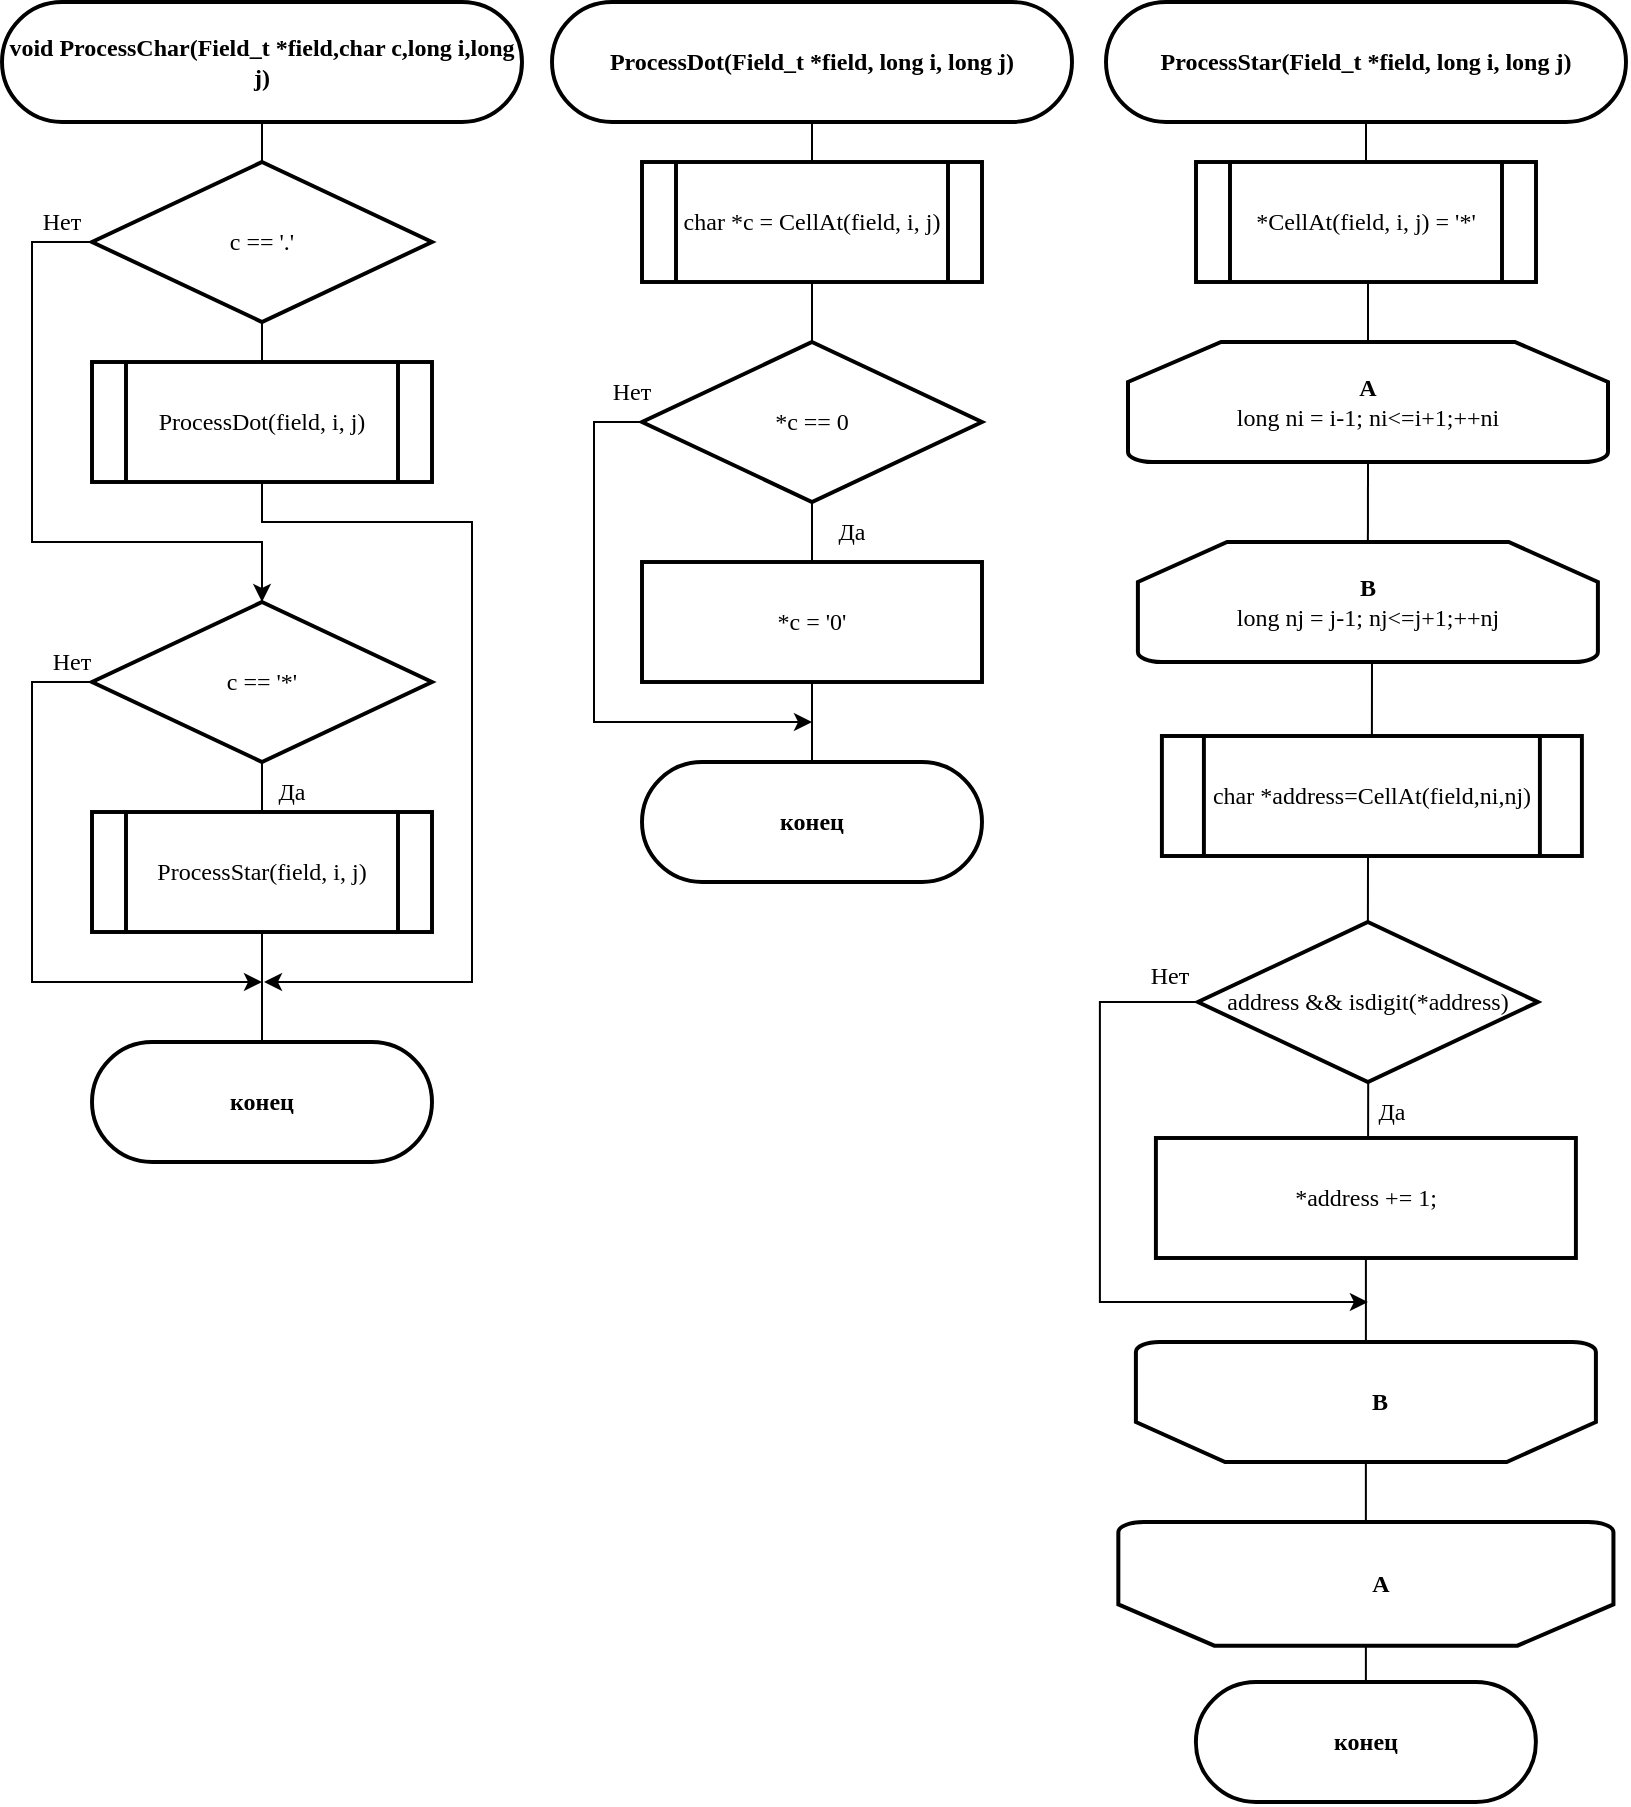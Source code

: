 <mxfile version="24.7.17">
  <diagram name="Page-1" id="Ht_t-XXwHAl0Nz6Sdh4W">
    <mxGraphModel dx="2095" dy="3579" grid="1" gridSize="10" guides="1" tooltips="1" connect="1" arrows="1" fold="1" page="1" pageScale="1" pageWidth="827" pageHeight="1169" math="0" shadow="0">
      <root>
        <mxCell id="0" />
        <mxCell id="1" parent="0" />
        <mxCell id="H4zOz_Mjd_2DONvkU0KU-15" style="edgeStyle=orthogonalEdgeStyle;rounded=0;orthogonalLoop=1;jettySize=auto;html=1;exitX=0.5;exitY=1;exitDx=0;exitDy=0;entryX=0.5;entryY=0;entryDx=0;entryDy=0;endArrow=none;endFill=0;" parent="1" source="w9v6yjaOML1hqHfojlI5-2" target="H4zOz_Mjd_2DONvkU0KU-1" edge="1">
          <mxGeometry relative="1" as="geometry" />
        </mxCell>
        <mxCell id="w9v6yjaOML1hqHfojlI5-2" value="&lt;font face=&quot;Gost Type B&quot;&gt;&lt;b&gt;void ProcessChar(Field_t *field,char c,long i,long j)&lt;/b&gt;&lt;/font&gt;" style="rounded=1;whiteSpace=wrap;html=1;arcSize=50;strokeWidth=1.968;" parent="1" vertex="1">
          <mxGeometry x="15" y="-2320" width="260" height="60" as="geometry" />
        </mxCell>
        <mxCell id="H4zOz_Mjd_2DONvkU0KU-9" style="edgeStyle=orthogonalEdgeStyle;rounded=0;orthogonalLoop=1;jettySize=auto;html=1;exitX=0.5;exitY=1;exitDx=0;exitDy=0;entryX=0.5;entryY=0;entryDx=0;entryDy=0;endArrow=none;endFill=0;" parent="1" source="H4zOz_Mjd_2DONvkU0KU-1" target="H4zOz_Mjd_2DONvkU0KU-2" edge="1">
          <mxGeometry relative="1" as="geometry" />
        </mxCell>
        <mxCell id="H4zOz_Mjd_2DONvkU0KU-13" style="edgeStyle=orthogonalEdgeStyle;rounded=0;orthogonalLoop=1;jettySize=auto;html=1;exitX=0;exitY=0.5;exitDx=0;exitDy=0;" parent="1" source="H4zOz_Mjd_2DONvkU0KU-1" target="H4zOz_Mjd_2DONvkU0KU-5" edge="1">
          <mxGeometry relative="1" as="geometry">
            <mxPoint x="145" y="-2030" as="targetPoint" />
            <Array as="points">
              <mxPoint x="30" y="-2200" />
              <mxPoint x="30" y="-2050" />
              <mxPoint x="145" y="-2050" />
            </Array>
          </mxGeometry>
        </mxCell>
        <mxCell id="H4zOz_Mjd_2DONvkU0KU-1" value="&lt;font face=&quot;Gost Type B&quot;&gt;c == &#39;.&#39;&lt;/font&gt;" style="rhombus;whiteSpace=wrap;html=1;strokeWidth=1.968;" parent="1" vertex="1">
          <mxGeometry x="60" y="-2240" width="170" height="80" as="geometry" />
        </mxCell>
        <mxCell id="H4zOz_Mjd_2DONvkU0KU-11" style="edgeStyle=orthogonalEdgeStyle;rounded=0;orthogonalLoop=1;jettySize=auto;html=1;exitX=0.5;exitY=1;exitDx=0;exitDy=0;" parent="1" source="H4zOz_Mjd_2DONvkU0KU-2" edge="1">
          <mxGeometry relative="1" as="geometry">
            <mxPoint x="146" y="-1830" as="targetPoint" />
            <mxPoint x="144.97" y="-2070" as="sourcePoint" />
            <Array as="points">
              <mxPoint x="145" y="-2060" />
              <mxPoint x="250" y="-2060" />
              <mxPoint x="250" y="-1830" />
              <mxPoint x="146" y="-1830" />
            </Array>
          </mxGeometry>
        </mxCell>
        <mxCell id="H4zOz_Mjd_2DONvkU0KU-2" value="&lt;font face=&quot;Gost Type B&quot;&gt;ProcessDot(field, i, j)&lt;/font&gt;" style="shape=process;whiteSpace=wrap;html=1;backgroundOutline=1;strokeWidth=1.968;" parent="1" vertex="1">
          <mxGeometry x="60" y="-2140" width="170" height="60" as="geometry" />
        </mxCell>
        <mxCell id="H4zOz_Mjd_2DONvkU0KU-8" style="edgeStyle=orthogonalEdgeStyle;rounded=0;orthogonalLoop=1;jettySize=auto;html=1;exitX=0.5;exitY=1;exitDx=0;exitDy=0;entryX=0.5;entryY=0;entryDx=0;entryDy=0;endArrow=none;endFill=0;" parent="1" source="H4zOz_Mjd_2DONvkU0KU-5" target="H4zOz_Mjd_2DONvkU0KU-6" edge="1">
          <mxGeometry relative="1" as="geometry" />
        </mxCell>
        <mxCell id="H4zOz_Mjd_2DONvkU0KU-5" value="&lt;font face=&quot;Gost Type B&quot;&gt;c == &#39;*&#39;&lt;/font&gt;" style="rhombus;whiteSpace=wrap;html=1;strokeWidth=1.968;" parent="1" vertex="1">
          <mxGeometry x="60" y="-2020" width="170" height="80" as="geometry" />
        </mxCell>
        <mxCell id="H4zOz_Mjd_2DONvkU0KU-10" style="edgeStyle=orthogonalEdgeStyle;rounded=0;orthogonalLoop=1;jettySize=auto;html=1;exitX=0.5;exitY=1;exitDx=0;exitDy=0;entryX=0.5;entryY=0;entryDx=0;entryDy=0;endArrow=none;endFill=0;" parent="1" source="H4zOz_Mjd_2DONvkU0KU-6" target="H4zOz_Mjd_2DONvkU0KU-7" edge="1">
          <mxGeometry relative="1" as="geometry" />
        </mxCell>
        <mxCell id="H4zOz_Mjd_2DONvkU0KU-6" value="&lt;font face=&quot;Gost Type B&quot;&gt;ProcessStar(field, i, j)&lt;/font&gt;" style="shape=process;whiteSpace=wrap;html=1;backgroundOutline=1;strokeWidth=1.968;" parent="1" vertex="1">
          <mxGeometry x="60" y="-1915" width="170" height="60" as="geometry" />
        </mxCell>
        <mxCell id="H4zOz_Mjd_2DONvkU0KU-7" value="&lt;font face=&quot;Gost Type B&quot;&gt;&lt;b&gt;конец&lt;/b&gt;&lt;/font&gt;" style="rounded=1;whiteSpace=wrap;html=1;arcSize=50;strokeWidth=1.968;" parent="1" vertex="1">
          <mxGeometry x="60" y="-1800" width="170" height="60" as="geometry" />
        </mxCell>
        <mxCell id="H4zOz_Mjd_2DONvkU0KU-14" style="edgeStyle=orthogonalEdgeStyle;rounded=0;orthogonalLoop=1;jettySize=auto;html=1;exitX=0;exitY=0.5;exitDx=0;exitDy=0;" parent="1" edge="1">
          <mxGeometry relative="1" as="geometry">
            <mxPoint x="145" y="-1830" as="targetPoint" />
            <mxPoint x="60" y="-1980" as="sourcePoint" />
            <Array as="points">
              <mxPoint x="30" y="-1980" />
              <mxPoint x="30" y="-1830" />
            </Array>
          </mxGeometry>
        </mxCell>
        <mxCell id="H4zOz_Mjd_2DONvkU0KU-24" style="edgeStyle=orthogonalEdgeStyle;rounded=0;orthogonalLoop=1;jettySize=auto;html=1;exitX=0.5;exitY=1;exitDx=0;exitDy=0;entryX=0.5;entryY=0;entryDx=0;entryDy=0;endArrow=none;endFill=0;" parent="1" source="H4zOz_Mjd_2DONvkU0KU-16" target="H4zOz_Mjd_2DONvkU0KU-17" edge="1">
          <mxGeometry relative="1" as="geometry" />
        </mxCell>
        <mxCell id="H4zOz_Mjd_2DONvkU0KU-16" value="&lt;font face=&quot;Gost Type B&quot;&gt;&lt;b&gt;ProcessDot(Field_t *field, long i, long j)&lt;/b&gt;&lt;/font&gt;" style="rounded=1;whiteSpace=wrap;html=1;arcSize=50;strokeWidth=1.968;" parent="1" vertex="1">
          <mxGeometry x="290" y="-2320" width="260" height="60" as="geometry" />
        </mxCell>
        <mxCell id="H4zOz_Mjd_2DONvkU0KU-23" style="edgeStyle=orthogonalEdgeStyle;rounded=0;orthogonalLoop=1;jettySize=auto;html=1;exitX=0.5;exitY=1;exitDx=0;exitDy=0;entryX=0.5;entryY=0;entryDx=0;entryDy=0;endArrow=none;endFill=0;" parent="1" source="H4zOz_Mjd_2DONvkU0KU-17" target="H4zOz_Mjd_2DONvkU0KU-19" edge="1">
          <mxGeometry relative="1" as="geometry" />
        </mxCell>
        <mxCell id="H4zOz_Mjd_2DONvkU0KU-17" value="&lt;font face=&quot;Gost Type B&quot;&gt;char *c = CellAt(field, i, j)&lt;/font&gt;" style="shape=process;whiteSpace=wrap;html=1;backgroundOutline=1;strokeWidth=1.968;" parent="1" vertex="1">
          <mxGeometry x="335" y="-2240" width="170" height="60" as="geometry" />
        </mxCell>
        <mxCell id="H4zOz_Mjd_2DONvkU0KU-18" value="&lt;font face=&quot;Gost Type B&quot;&gt;&lt;b&gt;конец&lt;/b&gt;&lt;/font&gt;" style="rounded=1;whiteSpace=wrap;html=1;arcSize=50;strokeWidth=1.968;" parent="1" vertex="1">
          <mxGeometry x="335" y="-1940" width="170" height="60" as="geometry" />
        </mxCell>
        <mxCell id="H4zOz_Mjd_2DONvkU0KU-21" style="edgeStyle=orthogonalEdgeStyle;rounded=0;orthogonalLoop=1;jettySize=auto;html=1;exitX=0.5;exitY=1;exitDx=0;exitDy=0;entryX=0.5;entryY=0;entryDx=0;entryDy=0;endArrow=none;endFill=0;" parent="1" source="H4zOz_Mjd_2DONvkU0KU-19" target="H4zOz_Mjd_2DONvkU0KU-20" edge="1">
          <mxGeometry relative="1" as="geometry" />
        </mxCell>
        <mxCell id="H4zOz_Mjd_2DONvkU0KU-25" style="edgeStyle=orthogonalEdgeStyle;rounded=0;orthogonalLoop=1;jettySize=auto;html=1;exitX=0;exitY=0.5;exitDx=0;exitDy=0;" parent="1" source="H4zOz_Mjd_2DONvkU0KU-19" edge="1">
          <mxGeometry relative="1" as="geometry">
            <mxPoint x="420" y="-1960" as="targetPoint" />
            <Array as="points">
              <mxPoint x="311" y="-2110" />
              <mxPoint x="311" y="-1960" />
            </Array>
          </mxGeometry>
        </mxCell>
        <mxCell id="H4zOz_Mjd_2DONvkU0KU-19" value="&lt;font face=&quot;Gost Type B&quot;&gt;*c == 0&lt;/font&gt;" style="rhombus;whiteSpace=wrap;html=1;strokeWidth=1.968;" parent="1" vertex="1">
          <mxGeometry x="335" y="-2150" width="170" height="80" as="geometry" />
        </mxCell>
        <mxCell id="H4zOz_Mjd_2DONvkU0KU-22" style="edgeStyle=orthogonalEdgeStyle;rounded=0;orthogonalLoop=1;jettySize=auto;html=1;exitX=0.5;exitY=1;exitDx=0;exitDy=0;entryX=0.5;entryY=0;entryDx=0;entryDy=0;endArrow=none;endFill=0;" parent="1" source="H4zOz_Mjd_2DONvkU0KU-20" target="H4zOz_Mjd_2DONvkU0KU-18" edge="1">
          <mxGeometry relative="1" as="geometry" />
        </mxCell>
        <mxCell id="H4zOz_Mjd_2DONvkU0KU-20" value="&lt;font face=&quot;Gost Type B&quot;&gt;*c = &#39;0&#39;&lt;/font&gt;" style="rounded=0;whiteSpace=wrap;html=1;align=center;strokeWidth=1.968;" parent="1" vertex="1">
          <mxGeometry x="335" y="-2040" width="170" height="60" as="geometry" />
        </mxCell>
        <mxCell id="H4zOz_Mjd_2DONvkU0KU-26" style="edgeStyle=orthogonalEdgeStyle;rounded=0;orthogonalLoop=1;jettySize=auto;html=1;exitX=0.5;exitY=1;exitDx=0;exitDy=0;entryX=0.5;entryY=0;entryDx=0;entryDy=0;endArrow=none;endFill=0;" parent="1" source="H4zOz_Mjd_2DONvkU0KU-27" target="H4zOz_Mjd_2DONvkU0KU-29" edge="1">
          <mxGeometry relative="1" as="geometry" />
        </mxCell>
        <mxCell id="H4zOz_Mjd_2DONvkU0KU-27" value="&lt;font face=&quot;Gost Type B&quot;&gt;&lt;b&gt;ProcessStar(Field_t *field, long i, long j)&lt;/b&gt;&lt;/font&gt;" style="rounded=1;whiteSpace=wrap;html=1;arcSize=50;strokeWidth=1.968;" parent="1" vertex="1">
          <mxGeometry x="567" y="-2320" width="260" height="60" as="geometry" />
        </mxCell>
        <mxCell id="H4zOz_Mjd_2DONvkU0KU-29" value="&lt;font face=&quot;Gost Type B&quot;&gt;*CellAt(field, i, j) = &#39;*&#39;&lt;/font&gt;" style="shape=process;whiteSpace=wrap;html=1;backgroundOutline=1;strokeWidth=1.968;" parent="1" vertex="1">
          <mxGeometry x="612" y="-2240" width="170" height="60" as="geometry" />
        </mxCell>
        <mxCell id="H4zOz_Mjd_2DONvkU0KU-36" value="&lt;b style=&quot;&quot;&gt;&lt;font face=&quot;Gost Type B&quot;&gt;A&lt;/font&gt;&lt;/b&gt;&lt;div&gt;&lt;font face=&quot;Gost Type B&quot;&gt;long ni = i-1; ni&amp;lt;=i+1;++ni&lt;/font&gt;&lt;/div&gt;" style="strokeWidth=2;html=1;shape=mxgraph.flowchart.loop_limit;whiteSpace=wrap;" parent="1" vertex="1">
          <mxGeometry x="578" y="-2150" width="240" height="60" as="geometry" />
        </mxCell>
        <mxCell id="H4zOz_Mjd_2DONvkU0KU-52" style="edgeStyle=orthogonalEdgeStyle;rounded=0;orthogonalLoop=1;jettySize=auto;html=1;exitX=0.5;exitY=1;exitDx=0;exitDy=0;exitPerimeter=0;entryX=0.5;entryY=0;entryDx=0;entryDy=0;endArrow=none;endFill=0;" parent="1" source="H4zOz_Mjd_2DONvkU0KU-37" target="H4zOz_Mjd_2DONvkU0KU-39" edge="1">
          <mxGeometry relative="1" as="geometry" />
        </mxCell>
        <mxCell id="H4zOz_Mjd_2DONvkU0KU-37" value="&lt;div&gt;&lt;span style=&quot;font-family: &amp;quot;Gost Type B&amp;quot;;&quot;&gt;&lt;b&gt;B&lt;/b&gt;&lt;/span&gt;&lt;/div&gt;&lt;span style=&quot;font-family: &amp;quot;Gost Type B&amp;quot;;&quot;&gt;long nj = j-1; nj&amp;lt;=j+1;++nj&lt;/span&gt;" style="strokeWidth=2;html=1;shape=mxgraph.flowchart.loop_limit;whiteSpace=wrap;" parent="1" vertex="1">
          <mxGeometry x="582.95" y="-2050" width="230" height="60" as="geometry" />
        </mxCell>
        <mxCell id="H4zOz_Mjd_2DONvkU0KU-43" style="edgeStyle=orthogonalEdgeStyle;rounded=0;orthogonalLoop=1;jettySize=auto;html=1;exitX=0.5;exitY=1;exitDx=0;exitDy=0;entryX=0.5;entryY=0;entryDx=0;entryDy=0;endArrow=none;endFill=0;" parent="1" source="H4zOz_Mjd_2DONvkU0KU-39" target="H4zOz_Mjd_2DONvkU0KU-40" edge="1">
          <mxGeometry relative="1" as="geometry" />
        </mxCell>
        <mxCell id="H4zOz_Mjd_2DONvkU0KU-39" value="&lt;font face=&quot;Gost Type B&quot;&gt;char *address=CellAt(field,ni,nj)&lt;/font&gt;" style="shape=process;whiteSpace=wrap;html=1;backgroundOutline=1;strokeWidth=1.968;" parent="1" vertex="1">
          <mxGeometry x="594.95" y="-1953" width="210" height="60" as="geometry" />
        </mxCell>
        <mxCell id="H4zOz_Mjd_2DONvkU0KU-51" style="edgeStyle=orthogonalEdgeStyle;rounded=0;orthogonalLoop=1;jettySize=auto;html=1;exitX=0;exitY=0.5;exitDx=0;exitDy=0;" parent="1" source="H4zOz_Mjd_2DONvkU0KU-40" edge="1">
          <mxGeometry relative="1" as="geometry">
            <mxPoint x="697.95" y="-1670" as="targetPoint" />
            <Array as="points">
              <mxPoint x="563.95" y="-1820" />
              <mxPoint x="563.95" y="-1670" />
            </Array>
          </mxGeometry>
        </mxCell>
        <mxCell id="H4zOz_Mjd_2DONvkU0KU-40" value="&lt;font face=&quot;Gost Type B&quot;&gt;address &amp;amp;&amp;amp; isdigit(*address)&lt;/font&gt;" style="rhombus;whiteSpace=wrap;html=1;strokeWidth=1.968;" parent="1" vertex="1">
          <mxGeometry x="612.95" y="-1860" width="170" height="80" as="geometry" />
        </mxCell>
        <mxCell id="H4zOz_Mjd_2DONvkU0KU-41" value="&lt;font face=&quot;Gost Type B&quot;&gt;*address += 1;&lt;/font&gt;" style="rounded=0;whiteSpace=wrap;html=1;align=center;strokeWidth=1.968;" parent="1" vertex="1">
          <mxGeometry x="591.95" y="-1752" width="210" height="60" as="geometry" />
        </mxCell>
        <mxCell id="H4zOz_Mjd_2DONvkU0KU-47" value="" style="group" parent="1" vertex="1" connectable="0">
          <mxGeometry x="581.95" y="-1650" width="230" height="60" as="geometry" />
        </mxCell>
        <mxCell id="H4zOz_Mjd_2DONvkU0KU-45" value="" style="strokeWidth=2;html=1;shape=mxgraph.flowchart.loop_limit;whiteSpace=wrap;rotation=-180;" parent="H4zOz_Mjd_2DONvkU0KU-47" vertex="1">
          <mxGeometry width="230" height="60" as="geometry" />
        </mxCell>
        <mxCell id="H4zOz_Mjd_2DONvkU0KU-46" value="&lt;font face=&quot;Gost Type B&quot;&gt;&lt;b&gt;B&lt;/b&gt;&lt;/font&gt;" style="text;html=1;align=center;verticalAlign=middle;whiteSpace=wrap;rounded=0;" parent="H4zOz_Mjd_2DONvkU0KU-47" vertex="1">
          <mxGeometry x="92" y="15" width="60" height="30" as="geometry" />
        </mxCell>
        <mxCell id="H4zOz_Mjd_2DONvkU0KU-49" style="edgeStyle=orthogonalEdgeStyle;rounded=0;orthogonalLoop=1;jettySize=auto;html=1;exitX=0.5;exitY=1;exitDx=0;exitDy=0;entryX=0.51;entryY=0.007;entryDx=0;entryDy=0;entryPerimeter=0;endArrow=none;endFill=0;" parent="1" edge="1">
          <mxGeometry relative="1" as="geometry">
            <mxPoint x="696.95" y="-1780" as="sourcePoint" />
            <mxPoint x="698.05" y="-1751.58" as="targetPoint" />
          </mxGeometry>
        </mxCell>
        <mxCell id="H4zOz_Mjd_2DONvkU0KU-50" style="edgeStyle=orthogonalEdgeStyle;rounded=0;orthogonalLoop=1;jettySize=auto;html=1;exitX=0.5;exitY=1;exitDx=0;exitDy=0;entryX=0.5;entryY=1;entryDx=0;entryDy=0;entryPerimeter=0;endArrow=none;endFill=0;" parent="1" source="H4zOz_Mjd_2DONvkU0KU-41" target="H4zOz_Mjd_2DONvkU0KU-45" edge="1">
          <mxGeometry relative="1" as="geometry" />
        </mxCell>
        <mxCell id="H4zOz_Mjd_2DONvkU0KU-53" style="edgeStyle=orthogonalEdgeStyle;rounded=0;orthogonalLoop=1;jettySize=auto;html=1;exitX=0.5;exitY=1;exitDx=0;exitDy=0;exitPerimeter=0;entryX=0.5;entryY=0;entryDx=0;entryDy=0;entryPerimeter=0;endArrow=none;endFill=0;" parent="1" source="H4zOz_Mjd_2DONvkU0KU-36" target="H4zOz_Mjd_2DONvkU0KU-37" edge="1">
          <mxGeometry relative="1" as="geometry" />
        </mxCell>
        <mxCell id="H4zOz_Mjd_2DONvkU0KU-55" value="" style="group" parent="1" vertex="1" connectable="0">
          <mxGeometry x="573.17" y="-1560" width="247.55" height="61.83" as="geometry" />
        </mxCell>
        <mxCell id="H4zOz_Mjd_2DONvkU0KU-56" value="" style="strokeWidth=2;html=1;shape=mxgraph.flowchart.loop_limit;whiteSpace=wrap;rotation=-180;" parent="H4zOz_Mjd_2DONvkU0KU-55" vertex="1">
          <mxGeometry width="247.55" height="61.83" as="geometry" />
        </mxCell>
        <mxCell id="H4zOz_Mjd_2DONvkU0KU-57" value="&lt;font face=&quot;Gost Type B&quot;&gt;&lt;b&gt;A&lt;/b&gt;&lt;/font&gt;" style="text;html=1;align=center;verticalAlign=middle;whiteSpace=wrap;rounded=0;" parent="H4zOz_Mjd_2DONvkU0KU-55" vertex="1">
          <mxGeometry x="99.02" y="15.457" width="64.578" height="30.915" as="geometry" />
        </mxCell>
        <mxCell id="H4zOz_Mjd_2DONvkU0KU-59" style="edgeStyle=orthogonalEdgeStyle;rounded=0;orthogonalLoop=1;jettySize=auto;html=1;exitX=0.5;exitY=0;exitDx=0;exitDy=0;exitPerimeter=0;entryX=0.5;entryY=1;entryDx=0;entryDy=0;entryPerimeter=0;endArrow=none;endFill=0;" parent="1" source="H4zOz_Mjd_2DONvkU0KU-45" target="H4zOz_Mjd_2DONvkU0KU-56" edge="1">
          <mxGeometry relative="1" as="geometry" />
        </mxCell>
        <mxCell id="H4zOz_Mjd_2DONvkU0KU-60" style="edgeStyle=orthogonalEdgeStyle;rounded=0;orthogonalLoop=1;jettySize=auto;html=1;exitX=0.5;exitY=1;exitDx=0;exitDy=0;entryX=0.5;entryY=0;entryDx=0;entryDy=0;entryPerimeter=0;endArrow=none;endFill=0;" parent="1" source="H4zOz_Mjd_2DONvkU0KU-29" target="H4zOz_Mjd_2DONvkU0KU-36" edge="1">
          <mxGeometry relative="1" as="geometry" />
        </mxCell>
        <mxCell id="H4zOz_Mjd_2DONvkU0KU-61" value="&lt;font face=&quot;Gost Type B&quot;&gt;&lt;b&gt;конец&lt;/b&gt;&lt;/font&gt;" style="rounded=1;whiteSpace=wrap;html=1;arcSize=50;strokeWidth=1.968;" parent="1" vertex="1">
          <mxGeometry x="611.95" y="-1480" width="170" height="60" as="geometry" />
        </mxCell>
        <mxCell id="H4zOz_Mjd_2DONvkU0KU-62" style="edgeStyle=orthogonalEdgeStyle;rounded=0;orthogonalLoop=1;jettySize=auto;html=1;exitX=0.5;exitY=0;exitDx=0;exitDy=0;exitPerimeter=0;entryX=0.5;entryY=0;entryDx=0;entryDy=0;endArrow=none;endFill=0;" parent="1" source="H4zOz_Mjd_2DONvkU0KU-56" target="H4zOz_Mjd_2DONvkU0KU-61" edge="1">
          <mxGeometry relative="1" as="geometry" />
        </mxCell>
        <mxCell id="nsmmJnh4Ah33reEyL1Lp-1" value="&lt;font face=&quot;Gost Type B&quot;&gt;Да&lt;/font&gt;" style="text;html=1;align=center;verticalAlign=middle;whiteSpace=wrap;rounded=0;" vertex="1" parent="1">
          <mxGeometry x="130" y="-1940" width="60" height="30" as="geometry" />
        </mxCell>
        <mxCell id="nsmmJnh4Ah33reEyL1Lp-2" value="&lt;font face=&quot;Gost Type B&quot;&gt;Да&lt;/font&gt;" style="text;html=1;align=center;verticalAlign=middle;whiteSpace=wrap;rounded=0;" vertex="1" parent="1">
          <mxGeometry x="410" y="-2070" width="60" height="30" as="geometry" />
        </mxCell>
        <mxCell id="nsmmJnh4Ah33reEyL1Lp-3" value="&lt;font face=&quot;Gost Type B&quot;&gt;Да&lt;/font&gt;" style="text;html=1;align=center;verticalAlign=middle;whiteSpace=wrap;rounded=0;" vertex="1" parent="1">
          <mxGeometry x="680" y="-1780" width="60" height="30" as="geometry" />
        </mxCell>
        <mxCell id="nsmmJnh4Ah33reEyL1Lp-4" value="&lt;font face=&quot;Gost Type B&quot;&gt;Нет&lt;/font&gt;" style="text;html=1;align=center;verticalAlign=middle;whiteSpace=wrap;rounded=0;" vertex="1" parent="1">
          <mxGeometry x="569" y="-1848" width="60" height="30" as="geometry" />
        </mxCell>
        <mxCell id="nsmmJnh4Ah33reEyL1Lp-5" value="&lt;font face=&quot;Gost Type B&quot;&gt;Нет&lt;/font&gt;" style="text;html=1;align=center;verticalAlign=middle;whiteSpace=wrap;rounded=0;" vertex="1" parent="1">
          <mxGeometry x="300" y="-2140" width="60" height="30" as="geometry" />
        </mxCell>
        <mxCell id="nsmmJnh4Ah33reEyL1Lp-6" value="&lt;font face=&quot;Gost Type B&quot;&gt;Нет&lt;/font&gt;" style="text;html=1;align=center;verticalAlign=middle;whiteSpace=wrap;rounded=0;" vertex="1" parent="1">
          <mxGeometry x="15" y="-2225" width="60" height="30" as="geometry" />
        </mxCell>
        <mxCell id="nsmmJnh4Ah33reEyL1Lp-7" value="&lt;font face=&quot;Gost Type B&quot;&gt;Нет&lt;/font&gt;" style="text;html=1;align=center;verticalAlign=middle;whiteSpace=wrap;rounded=0;" vertex="1" parent="1">
          <mxGeometry x="20" y="-2005" width="60" height="30" as="geometry" />
        </mxCell>
      </root>
    </mxGraphModel>
  </diagram>
</mxfile>
